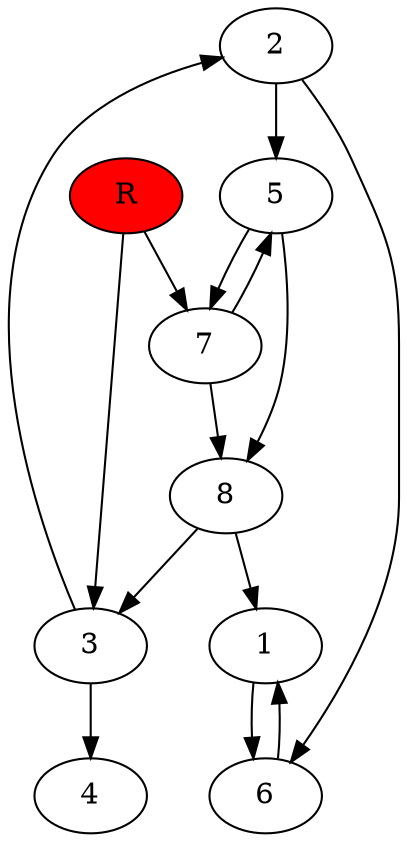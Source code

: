 digraph prb47495 {
	1
	2
	3
	4
	5
	6
	7
	8
	R [fillcolor="#ff0000" style=filled]
	1 -> 6
	2 -> 5
	2 -> 6
	3 -> 2
	3 -> 4
	5 -> 7
	5 -> 8
	6 -> 1
	7 -> 5
	7 -> 8
	8 -> 1
	8 -> 3
	R -> 3
	R -> 7
}
